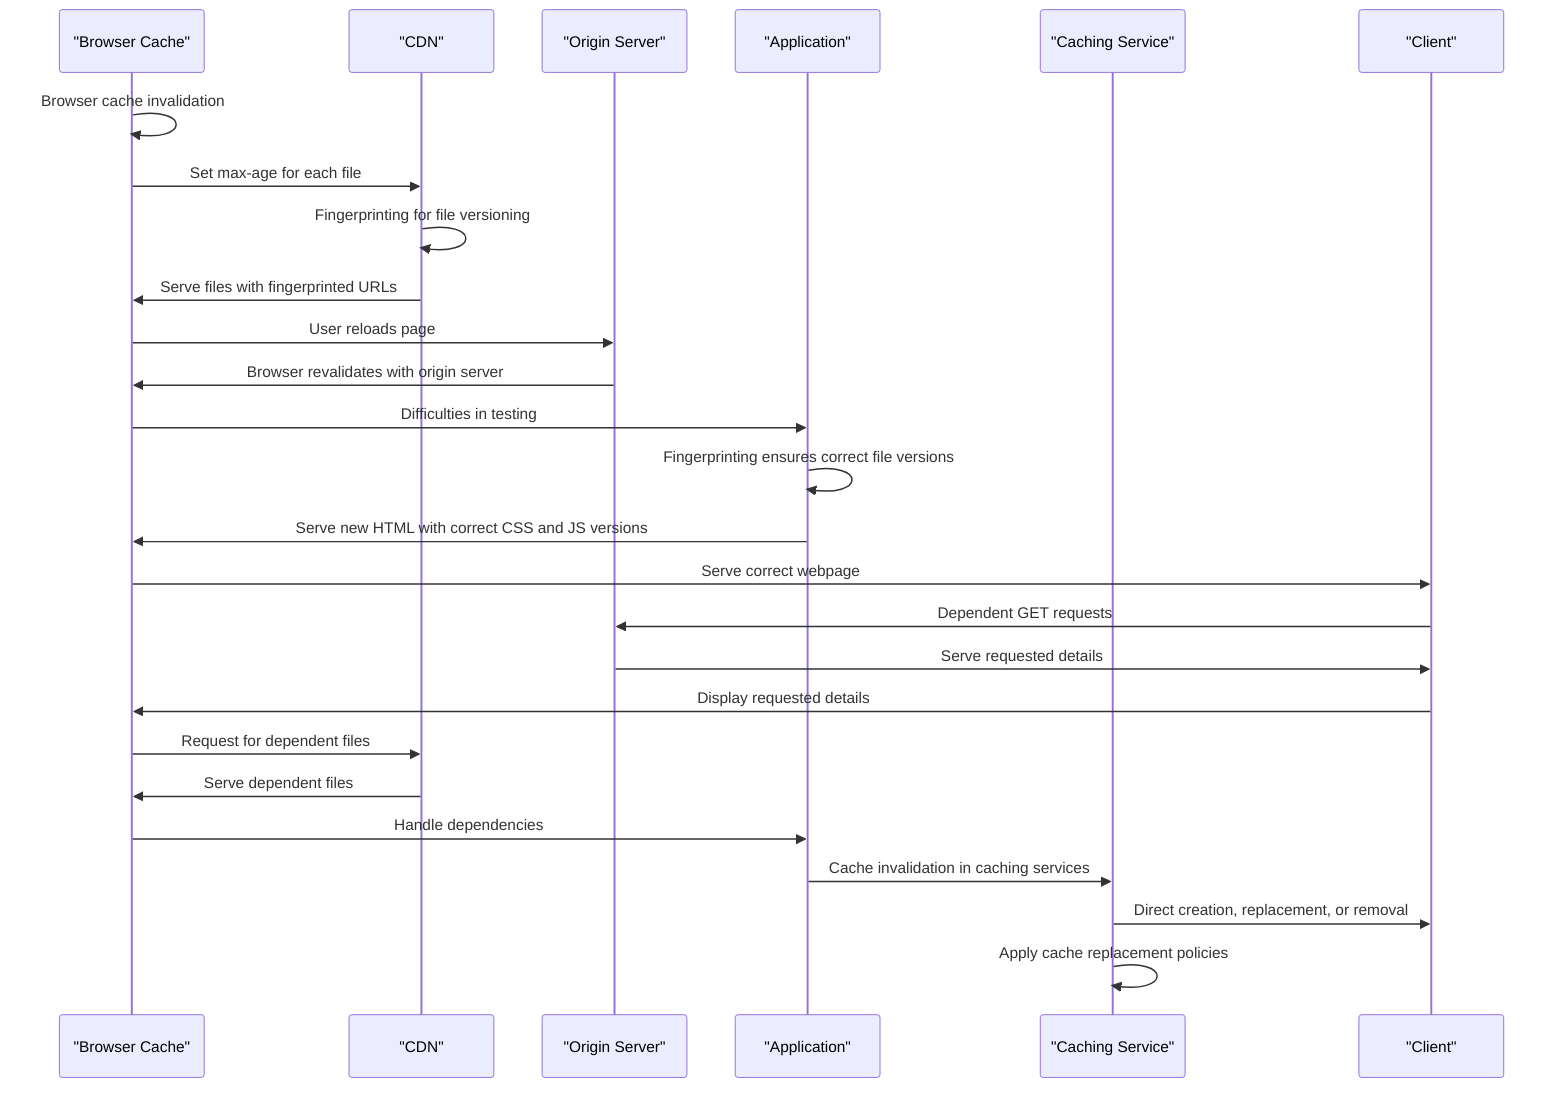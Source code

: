 sequenceDiagram
    participant Browser as "Browser Cache"
    participant CDN as "CDN"
    participant Backend as "Origin Server"
    participant App as "Application"
    participant CacheService as "Caching Service"
    participant Client as "Client"

    Browser->>Browser: Browser cache invalidation
    Browser->>CDN: Set max-age for each file
    CDN->>CDN: Fingerprinting for file versioning
    CDN->>Browser: Serve files with fingerprinted URLs
    Browser->>Backend: User reloads page
    Backend->>Browser: Browser revalidates with origin server
    Browser->>App: Difficulties in testing
    App->>App: Fingerprinting ensures correct file versions
    App->>Browser: Serve new HTML with correct CSS and JS versions
    Browser->>Client: Serve correct webpage
    Client->>Backend: Dependent GET requests
    Backend->>Client: Serve requested details
    Client->>Browser: Display requested details
    Browser->>CDN: Request for dependent files
    CDN->>Browser: Serve dependent files
    Browser->>App: Handle dependencies
    App->>CacheService: Cache invalidation in caching services
    CacheService->>Client: Direct creation, replacement, or removal
    CacheService->>CacheService: Apply cache replacement policies